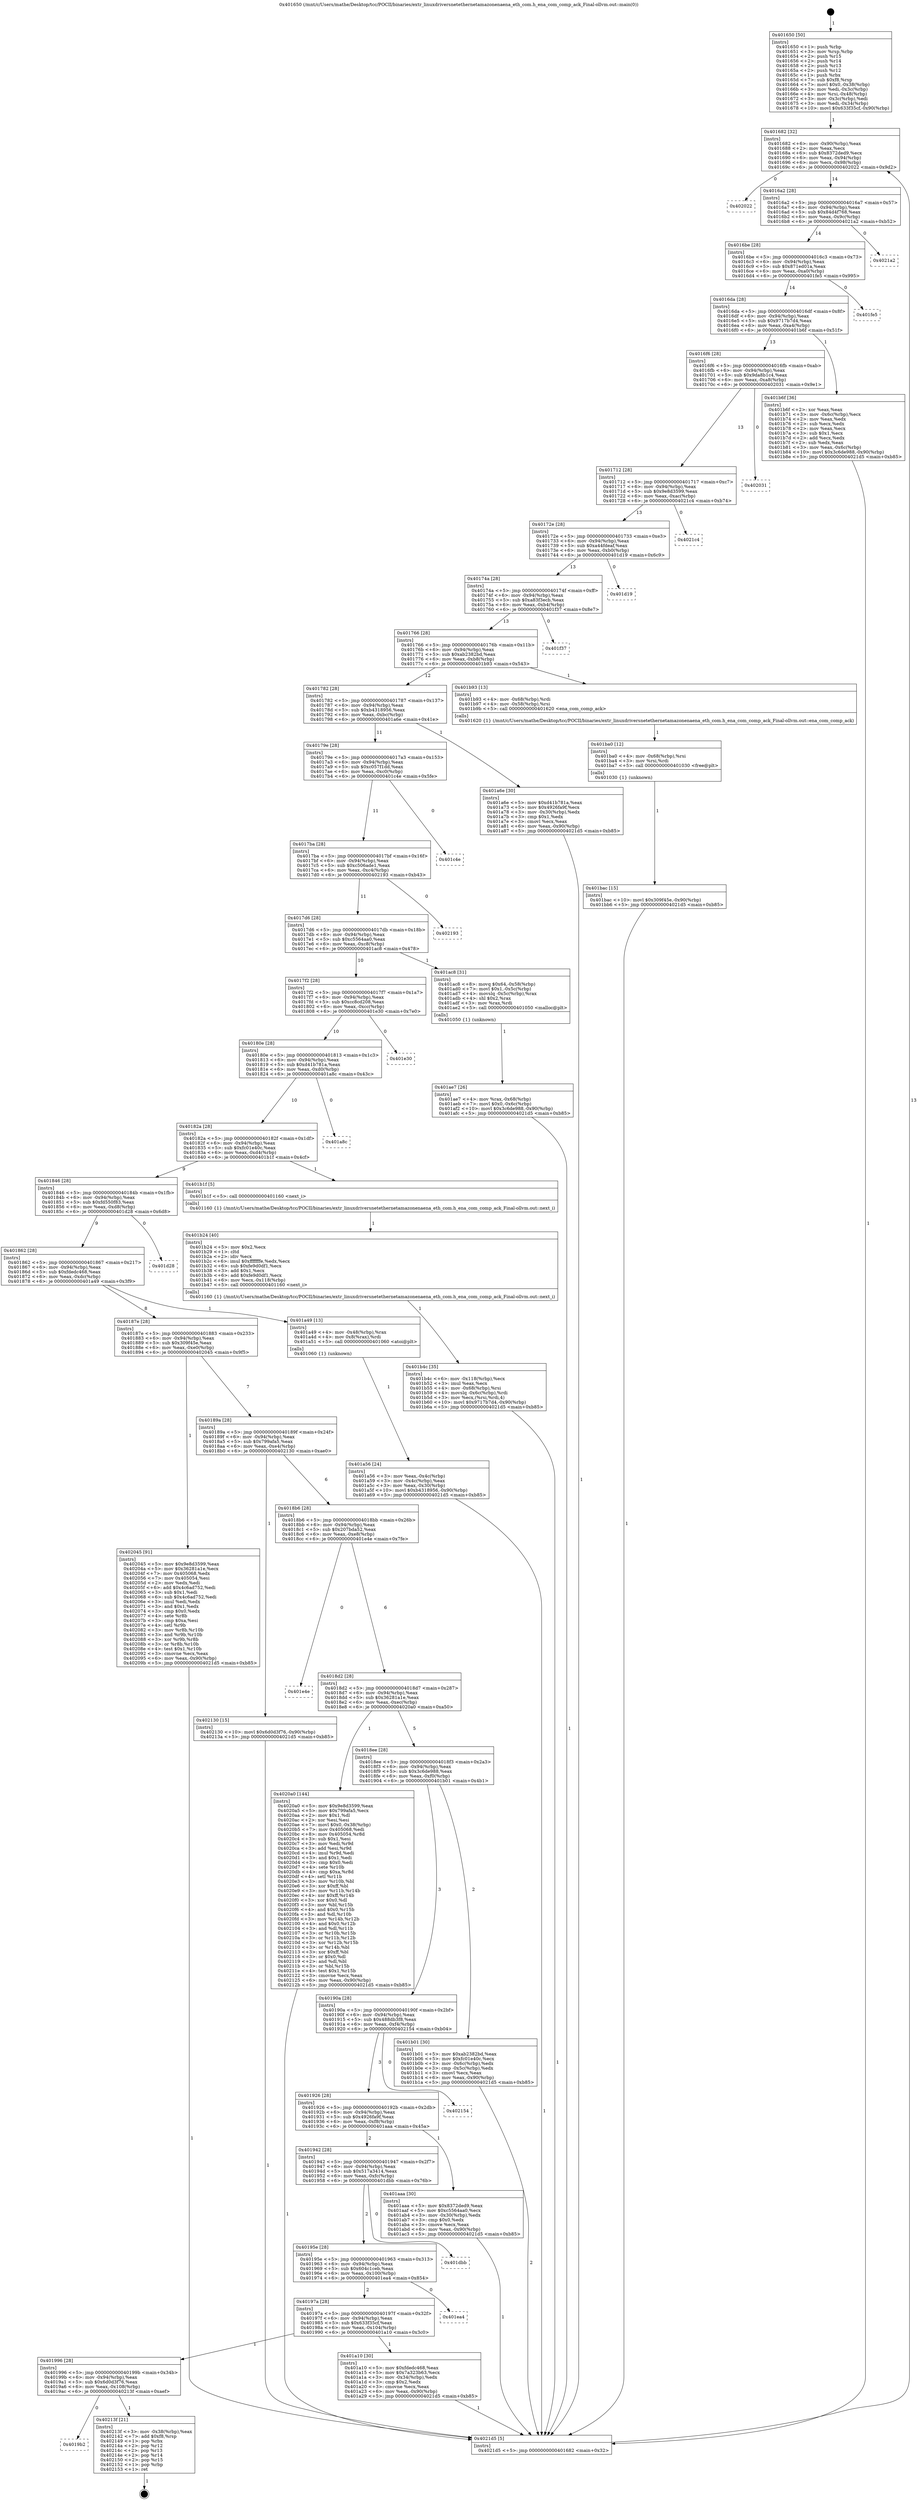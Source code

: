digraph "0x401650" {
  label = "0x401650 (/mnt/c/Users/mathe/Desktop/tcc/POCII/binaries/extr_linuxdriversnetethernetamazonenaena_eth_com.h_ena_com_comp_ack_Final-ollvm.out::main(0))"
  labelloc = "t"
  node[shape=record]

  Entry [label="",width=0.3,height=0.3,shape=circle,fillcolor=black,style=filled]
  "0x401682" [label="{
     0x401682 [32]\l
     | [instrs]\l
     &nbsp;&nbsp;0x401682 \<+6\>: mov -0x90(%rbp),%eax\l
     &nbsp;&nbsp;0x401688 \<+2\>: mov %eax,%ecx\l
     &nbsp;&nbsp;0x40168a \<+6\>: sub $0x8372ded9,%ecx\l
     &nbsp;&nbsp;0x401690 \<+6\>: mov %eax,-0x94(%rbp)\l
     &nbsp;&nbsp;0x401696 \<+6\>: mov %ecx,-0x98(%rbp)\l
     &nbsp;&nbsp;0x40169c \<+6\>: je 0000000000402022 \<main+0x9d2\>\l
  }"]
  "0x402022" [label="{
     0x402022\l
  }", style=dashed]
  "0x4016a2" [label="{
     0x4016a2 [28]\l
     | [instrs]\l
     &nbsp;&nbsp;0x4016a2 \<+5\>: jmp 00000000004016a7 \<main+0x57\>\l
     &nbsp;&nbsp;0x4016a7 \<+6\>: mov -0x94(%rbp),%eax\l
     &nbsp;&nbsp;0x4016ad \<+5\>: sub $0x84d4f768,%eax\l
     &nbsp;&nbsp;0x4016b2 \<+6\>: mov %eax,-0x9c(%rbp)\l
     &nbsp;&nbsp;0x4016b8 \<+6\>: je 00000000004021a2 \<main+0xb52\>\l
  }"]
  Exit [label="",width=0.3,height=0.3,shape=circle,fillcolor=black,style=filled,peripheries=2]
  "0x4021a2" [label="{
     0x4021a2\l
  }", style=dashed]
  "0x4016be" [label="{
     0x4016be [28]\l
     | [instrs]\l
     &nbsp;&nbsp;0x4016be \<+5\>: jmp 00000000004016c3 \<main+0x73\>\l
     &nbsp;&nbsp;0x4016c3 \<+6\>: mov -0x94(%rbp),%eax\l
     &nbsp;&nbsp;0x4016c9 \<+5\>: sub $0x871ed01a,%eax\l
     &nbsp;&nbsp;0x4016ce \<+6\>: mov %eax,-0xa0(%rbp)\l
     &nbsp;&nbsp;0x4016d4 \<+6\>: je 0000000000401fe5 \<main+0x995\>\l
  }"]
  "0x4019b2" [label="{
     0x4019b2\l
  }", style=dashed]
  "0x401fe5" [label="{
     0x401fe5\l
  }", style=dashed]
  "0x4016da" [label="{
     0x4016da [28]\l
     | [instrs]\l
     &nbsp;&nbsp;0x4016da \<+5\>: jmp 00000000004016df \<main+0x8f\>\l
     &nbsp;&nbsp;0x4016df \<+6\>: mov -0x94(%rbp),%eax\l
     &nbsp;&nbsp;0x4016e5 \<+5\>: sub $0x9717b7d4,%eax\l
     &nbsp;&nbsp;0x4016ea \<+6\>: mov %eax,-0xa4(%rbp)\l
     &nbsp;&nbsp;0x4016f0 \<+6\>: je 0000000000401b6f \<main+0x51f\>\l
  }"]
  "0x40213f" [label="{
     0x40213f [21]\l
     | [instrs]\l
     &nbsp;&nbsp;0x40213f \<+3\>: mov -0x38(%rbp),%eax\l
     &nbsp;&nbsp;0x402142 \<+7\>: add $0xf8,%rsp\l
     &nbsp;&nbsp;0x402149 \<+1\>: pop %rbx\l
     &nbsp;&nbsp;0x40214a \<+2\>: pop %r12\l
     &nbsp;&nbsp;0x40214c \<+2\>: pop %r13\l
     &nbsp;&nbsp;0x40214e \<+2\>: pop %r14\l
     &nbsp;&nbsp;0x402150 \<+2\>: pop %r15\l
     &nbsp;&nbsp;0x402152 \<+1\>: pop %rbp\l
     &nbsp;&nbsp;0x402153 \<+1\>: ret\l
  }"]
  "0x401b6f" [label="{
     0x401b6f [36]\l
     | [instrs]\l
     &nbsp;&nbsp;0x401b6f \<+2\>: xor %eax,%eax\l
     &nbsp;&nbsp;0x401b71 \<+3\>: mov -0x6c(%rbp),%ecx\l
     &nbsp;&nbsp;0x401b74 \<+2\>: mov %eax,%edx\l
     &nbsp;&nbsp;0x401b76 \<+2\>: sub %ecx,%edx\l
     &nbsp;&nbsp;0x401b78 \<+2\>: mov %eax,%ecx\l
     &nbsp;&nbsp;0x401b7a \<+3\>: sub $0x1,%ecx\l
     &nbsp;&nbsp;0x401b7d \<+2\>: add %ecx,%edx\l
     &nbsp;&nbsp;0x401b7f \<+2\>: sub %edx,%eax\l
     &nbsp;&nbsp;0x401b81 \<+3\>: mov %eax,-0x6c(%rbp)\l
     &nbsp;&nbsp;0x401b84 \<+10\>: movl $0x3c6de988,-0x90(%rbp)\l
     &nbsp;&nbsp;0x401b8e \<+5\>: jmp 00000000004021d5 \<main+0xb85\>\l
  }"]
  "0x4016f6" [label="{
     0x4016f6 [28]\l
     | [instrs]\l
     &nbsp;&nbsp;0x4016f6 \<+5\>: jmp 00000000004016fb \<main+0xab\>\l
     &nbsp;&nbsp;0x4016fb \<+6\>: mov -0x94(%rbp),%eax\l
     &nbsp;&nbsp;0x401701 \<+5\>: sub $0x9da8b1c4,%eax\l
     &nbsp;&nbsp;0x401706 \<+6\>: mov %eax,-0xa8(%rbp)\l
     &nbsp;&nbsp;0x40170c \<+6\>: je 0000000000402031 \<main+0x9e1\>\l
  }"]
  "0x401bac" [label="{
     0x401bac [15]\l
     | [instrs]\l
     &nbsp;&nbsp;0x401bac \<+10\>: movl $0x309f45e,-0x90(%rbp)\l
     &nbsp;&nbsp;0x401bb6 \<+5\>: jmp 00000000004021d5 \<main+0xb85\>\l
  }"]
  "0x402031" [label="{
     0x402031\l
  }", style=dashed]
  "0x401712" [label="{
     0x401712 [28]\l
     | [instrs]\l
     &nbsp;&nbsp;0x401712 \<+5\>: jmp 0000000000401717 \<main+0xc7\>\l
     &nbsp;&nbsp;0x401717 \<+6\>: mov -0x94(%rbp),%eax\l
     &nbsp;&nbsp;0x40171d \<+5\>: sub $0x9e8d3599,%eax\l
     &nbsp;&nbsp;0x401722 \<+6\>: mov %eax,-0xac(%rbp)\l
     &nbsp;&nbsp;0x401728 \<+6\>: je 00000000004021c4 \<main+0xb74\>\l
  }"]
  "0x401ba0" [label="{
     0x401ba0 [12]\l
     | [instrs]\l
     &nbsp;&nbsp;0x401ba0 \<+4\>: mov -0x68(%rbp),%rsi\l
     &nbsp;&nbsp;0x401ba4 \<+3\>: mov %rsi,%rdi\l
     &nbsp;&nbsp;0x401ba7 \<+5\>: call 0000000000401030 \<free@plt\>\l
     | [calls]\l
     &nbsp;&nbsp;0x401030 \{1\} (unknown)\l
  }"]
  "0x4021c4" [label="{
     0x4021c4\l
  }", style=dashed]
  "0x40172e" [label="{
     0x40172e [28]\l
     | [instrs]\l
     &nbsp;&nbsp;0x40172e \<+5\>: jmp 0000000000401733 \<main+0xe3\>\l
     &nbsp;&nbsp;0x401733 \<+6\>: mov -0x94(%rbp),%eax\l
     &nbsp;&nbsp;0x401739 \<+5\>: sub $0xa44fdeaf,%eax\l
     &nbsp;&nbsp;0x40173e \<+6\>: mov %eax,-0xb0(%rbp)\l
     &nbsp;&nbsp;0x401744 \<+6\>: je 0000000000401d19 \<main+0x6c9\>\l
  }"]
  "0x401b4c" [label="{
     0x401b4c [35]\l
     | [instrs]\l
     &nbsp;&nbsp;0x401b4c \<+6\>: mov -0x118(%rbp),%ecx\l
     &nbsp;&nbsp;0x401b52 \<+3\>: imul %eax,%ecx\l
     &nbsp;&nbsp;0x401b55 \<+4\>: mov -0x68(%rbp),%rsi\l
     &nbsp;&nbsp;0x401b59 \<+4\>: movslq -0x6c(%rbp),%rdi\l
     &nbsp;&nbsp;0x401b5d \<+3\>: mov %ecx,(%rsi,%rdi,4)\l
     &nbsp;&nbsp;0x401b60 \<+10\>: movl $0x9717b7d4,-0x90(%rbp)\l
     &nbsp;&nbsp;0x401b6a \<+5\>: jmp 00000000004021d5 \<main+0xb85\>\l
  }"]
  "0x401d19" [label="{
     0x401d19\l
  }", style=dashed]
  "0x40174a" [label="{
     0x40174a [28]\l
     | [instrs]\l
     &nbsp;&nbsp;0x40174a \<+5\>: jmp 000000000040174f \<main+0xff\>\l
     &nbsp;&nbsp;0x40174f \<+6\>: mov -0x94(%rbp),%eax\l
     &nbsp;&nbsp;0x401755 \<+5\>: sub $0xa83f3ecb,%eax\l
     &nbsp;&nbsp;0x40175a \<+6\>: mov %eax,-0xb4(%rbp)\l
     &nbsp;&nbsp;0x401760 \<+6\>: je 0000000000401f37 \<main+0x8e7\>\l
  }"]
  "0x401b24" [label="{
     0x401b24 [40]\l
     | [instrs]\l
     &nbsp;&nbsp;0x401b24 \<+5\>: mov $0x2,%ecx\l
     &nbsp;&nbsp;0x401b29 \<+1\>: cltd\l
     &nbsp;&nbsp;0x401b2a \<+2\>: idiv %ecx\l
     &nbsp;&nbsp;0x401b2c \<+6\>: imul $0xfffffffe,%edx,%ecx\l
     &nbsp;&nbsp;0x401b32 \<+6\>: sub $0xfe9d0df1,%ecx\l
     &nbsp;&nbsp;0x401b38 \<+3\>: add $0x1,%ecx\l
     &nbsp;&nbsp;0x401b3b \<+6\>: add $0xfe9d0df1,%ecx\l
     &nbsp;&nbsp;0x401b41 \<+6\>: mov %ecx,-0x118(%rbp)\l
     &nbsp;&nbsp;0x401b47 \<+5\>: call 0000000000401160 \<next_i\>\l
     | [calls]\l
     &nbsp;&nbsp;0x401160 \{1\} (/mnt/c/Users/mathe/Desktop/tcc/POCII/binaries/extr_linuxdriversnetethernetamazonenaena_eth_com.h_ena_com_comp_ack_Final-ollvm.out::next_i)\l
  }"]
  "0x401f37" [label="{
     0x401f37\l
  }", style=dashed]
  "0x401766" [label="{
     0x401766 [28]\l
     | [instrs]\l
     &nbsp;&nbsp;0x401766 \<+5\>: jmp 000000000040176b \<main+0x11b\>\l
     &nbsp;&nbsp;0x40176b \<+6\>: mov -0x94(%rbp),%eax\l
     &nbsp;&nbsp;0x401771 \<+5\>: sub $0xab2382bd,%eax\l
     &nbsp;&nbsp;0x401776 \<+6\>: mov %eax,-0xb8(%rbp)\l
     &nbsp;&nbsp;0x40177c \<+6\>: je 0000000000401b93 \<main+0x543\>\l
  }"]
  "0x401ae7" [label="{
     0x401ae7 [26]\l
     | [instrs]\l
     &nbsp;&nbsp;0x401ae7 \<+4\>: mov %rax,-0x68(%rbp)\l
     &nbsp;&nbsp;0x401aeb \<+7\>: movl $0x0,-0x6c(%rbp)\l
     &nbsp;&nbsp;0x401af2 \<+10\>: movl $0x3c6de988,-0x90(%rbp)\l
     &nbsp;&nbsp;0x401afc \<+5\>: jmp 00000000004021d5 \<main+0xb85\>\l
  }"]
  "0x401b93" [label="{
     0x401b93 [13]\l
     | [instrs]\l
     &nbsp;&nbsp;0x401b93 \<+4\>: mov -0x68(%rbp),%rdi\l
     &nbsp;&nbsp;0x401b97 \<+4\>: mov -0x58(%rbp),%rsi\l
     &nbsp;&nbsp;0x401b9b \<+5\>: call 0000000000401620 \<ena_com_comp_ack\>\l
     | [calls]\l
     &nbsp;&nbsp;0x401620 \{1\} (/mnt/c/Users/mathe/Desktop/tcc/POCII/binaries/extr_linuxdriversnetethernetamazonenaena_eth_com.h_ena_com_comp_ack_Final-ollvm.out::ena_com_comp_ack)\l
  }"]
  "0x401782" [label="{
     0x401782 [28]\l
     | [instrs]\l
     &nbsp;&nbsp;0x401782 \<+5\>: jmp 0000000000401787 \<main+0x137\>\l
     &nbsp;&nbsp;0x401787 \<+6\>: mov -0x94(%rbp),%eax\l
     &nbsp;&nbsp;0x40178d \<+5\>: sub $0xb4318956,%eax\l
     &nbsp;&nbsp;0x401792 \<+6\>: mov %eax,-0xbc(%rbp)\l
     &nbsp;&nbsp;0x401798 \<+6\>: je 0000000000401a6e \<main+0x41e\>\l
  }"]
  "0x401a56" [label="{
     0x401a56 [24]\l
     | [instrs]\l
     &nbsp;&nbsp;0x401a56 \<+3\>: mov %eax,-0x4c(%rbp)\l
     &nbsp;&nbsp;0x401a59 \<+3\>: mov -0x4c(%rbp),%eax\l
     &nbsp;&nbsp;0x401a5c \<+3\>: mov %eax,-0x30(%rbp)\l
     &nbsp;&nbsp;0x401a5f \<+10\>: movl $0xb4318956,-0x90(%rbp)\l
     &nbsp;&nbsp;0x401a69 \<+5\>: jmp 00000000004021d5 \<main+0xb85\>\l
  }"]
  "0x401a6e" [label="{
     0x401a6e [30]\l
     | [instrs]\l
     &nbsp;&nbsp;0x401a6e \<+5\>: mov $0xd41b781a,%eax\l
     &nbsp;&nbsp;0x401a73 \<+5\>: mov $0x4926fa9f,%ecx\l
     &nbsp;&nbsp;0x401a78 \<+3\>: mov -0x30(%rbp),%edx\l
     &nbsp;&nbsp;0x401a7b \<+3\>: cmp $0x1,%edx\l
     &nbsp;&nbsp;0x401a7e \<+3\>: cmovl %ecx,%eax\l
     &nbsp;&nbsp;0x401a81 \<+6\>: mov %eax,-0x90(%rbp)\l
     &nbsp;&nbsp;0x401a87 \<+5\>: jmp 00000000004021d5 \<main+0xb85\>\l
  }"]
  "0x40179e" [label="{
     0x40179e [28]\l
     | [instrs]\l
     &nbsp;&nbsp;0x40179e \<+5\>: jmp 00000000004017a3 \<main+0x153\>\l
     &nbsp;&nbsp;0x4017a3 \<+6\>: mov -0x94(%rbp),%eax\l
     &nbsp;&nbsp;0x4017a9 \<+5\>: sub $0xc057f1dd,%eax\l
     &nbsp;&nbsp;0x4017ae \<+6\>: mov %eax,-0xc0(%rbp)\l
     &nbsp;&nbsp;0x4017b4 \<+6\>: je 0000000000401c4e \<main+0x5fe\>\l
  }"]
  "0x401650" [label="{
     0x401650 [50]\l
     | [instrs]\l
     &nbsp;&nbsp;0x401650 \<+1\>: push %rbp\l
     &nbsp;&nbsp;0x401651 \<+3\>: mov %rsp,%rbp\l
     &nbsp;&nbsp;0x401654 \<+2\>: push %r15\l
     &nbsp;&nbsp;0x401656 \<+2\>: push %r14\l
     &nbsp;&nbsp;0x401658 \<+2\>: push %r13\l
     &nbsp;&nbsp;0x40165a \<+2\>: push %r12\l
     &nbsp;&nbsp;0x40165c \<+1\>: push %rbx\l
     &nbsp;&nbsp;0x40165d \<+7\>: sub $0xf8,%rsp\l
     &nbsp;&nbsp;0x401664 \<+7\>: movl $0x0,-0x38(%rbp)\l
     &nbsp;&nbsp;0x40166b \<+3\>: mov %edi,-0x3c(%rbp)\l
     &nbsp;&nbsp;0x40166e \<+4\>: mov %rsi,-0x48(%rbp)\l
     &nbsp;&nbsp;0x401672 \<+3\>: mov -0x3c(%rbp),%edi\l
     &nbsp;&nbsp;0x401675 \<+3\>: mov %edi,-0x34(%rbp)\l
     &nbsp;&nbsp;0x401678 \<+10\>: movl $0x633f35cf,-0x90(%rbp)\l
  }"]
  "0x401c4e" [label="{
     0x401c4e\l
  }", style=dashed]
  "0x4017ba" [label="{
     0x4017ba [28]\l
     | [instrs]\l
     &nbsp;&nbsp;0x4017ba \<+5\>: jmp 00000000004017bf \<main+0x16f\>\l
     &nbsp;&nbsp;0x4017bf \<+6\>: mov -0x94(%rbp),%eax\l
     &nbsp;&nbsp;0x4017c5 \<+5\>: sub $0xc506ade1,%eax\l
     &nbsp;&nbsp;0x4017ca \<+6\>: mov %eax,-0xc4(%rbp)\l
     &nbsp;&nbsp;0x4017d0 \<+6\>: je 0000000000402193 \<main+0xb43\>\l
  }"]
  "0x4021d5" [label="{
     0x4021d5 [5]\l
     | [instrs]\l
     &nbsp;&nbsp;0x4021d5 \<+5\>: jmp 0000000000401682 \<main+0x32\>\l
  }"]
  "0x402193" [label="{
     0x402193\l
  }", style=dashed]
  "0x4017d6" [label="{
     0x4017d6 [28]\l
     | [instrs]\l
     &nbsp;&nbsp;0x4017d6 \<+5\>: jmp 00000000004017db \<main+0x18b\>\l
     &nbsp;&nbsp;0x4017db \<+6\>: mov -0x94(%rbp),%eax\l
     &nbsp;&nbsp;0x4017e1 \<+5\>: sub $0xc5564aa0,%eax\l
     &nbsp;&nbsp;0x4017e6 \<+6\>: mov %eax,-0xc8(%rbp)\l
     &nbsp;&nbsp;0x4017ec \<+6\>: je 0000000000401ac8 \<main+0x478\>\l
  }"]
  "0x401996" [label="{
     0x401996 [28]\l
     | [instrs]\l
     &nbsp;&nbsp;0x401996 \<+5\>: jmp 000000000040199b \<main+0x34b\>\l
     &nbsp;&nbsp;0x40199b \<+6\>: mov -0x94(%rbp),%eax\l
     &nbsp;&nbsp;0x4019a1 \<+5\>: sub $0x6d0d3f76,%eax\l
     &nbsp;&nbsp;0x4019a6 \<+6\>: mov %eax,-0x108(%rbp)\l
     &nbsp;&nbsp;0x4019ac \<+6\>: je 000000000040213f \<main+0xaef\>\l
  }"]
  "0x401ac8" [label="{
     0x401ac8 [31]\l
     | [instrs]\l
     &nbsp;&nbsp;0x401ac8 \<+8\>: movq $0x64,-0x58(%rbp)\l
     &nbsp;&nbsp;0x401ad0 \<+7\>: movl $0x1,-0x5c(%rbp)\l
     &nbsp;&nbsp;0x401ad7 \<+4\>: movslq -0x5c(%rbp),%rax\l
     &nbsp;&nbsp;0x401adb \<+4\>: shl $0x2,%rax\l
     &nbsp;&nbsp;0x401adf \<+3\>: mov %rax,%rdi\l
     &nbsp;&nbsp;0x401ae2 \<+5\>: call 0000000000401050 \<malloc@plt\>\l
     | [calls]\l
     &nbsp;&nbsp;0x401050 \{1\} (unknown)\l
  }"]
  "0x4017f2" [label="{
     0x4017f2 [28]\l
     | [instrs]\l
     &nbsp;&nbsp;0x4017f2 \<+5\>: jmp 00000000004017f7 \<main+0x1a7\>\l
     &nbsp;&nbsp;0x4017f7 \<+6\>: mov -0x94(%rbp),%eax\l
     &nbsp;&nbsp;0x4017fd \<+5\>: sub $0xcc8cd208,%eax\l
     &nbsp;&nbsp;0x401802 \<+6\>: mov %eax,-0xcc(%rbp)\l
     &nbsp;&nbsp;0x401808 \<+6\>: je 0000000000401e30 \<main+0x7e0\>\l
  }"]
  "0x401a10" [label="{
     0x401a10 [30]\l
     | [instrs]\l
     &nbsp;&nbsp;0x401a10 \<+5\>: mov $0xfdedc468,%eax\l
     &nbsp;&nbsp;0x401a15 \<+5\>: mov $0x7a323b63,%ecx\l
     &nbsp;&nbsp;0x401a1a \<+3\>: mov -0x34(%rbp),%edx\l
     &nbsp;&nbsp;0x401a1d \<+3\>: cmp $0x2,%edx\l
     &nbsp;&nbsp;0x401a20 \<+3\>: cmovne %ecx,%eax\l
     &nbsp;&nbsp;0x401a23 \<+6\>: mov %eax,-0x90(%rbp)\l
     &nbsp;&nbsp;0x401a29 \<+5\>: jmp 00000000004021d5 \<main+0xb85\>\l
  }"]
  "0x401e30" [label="{
     0x401e30\l
  }", style=dashed]
  "0x40180e" [label="{
     0x40180e [28]\l
     | [instrs]\l
     &nbsp;&nbsp;0x40180e \<+5\>: jmp 0000000000401813 \<main+0x1c3\>\l
     &nbsp;&nbsp;0x401813 \<+6\>: mov -0x94(%rbp),%eax\l
     &nbsp;&nbsp;0x401819 \<+5\>: sub $0xd41b781a,%eax\l
     &nbsp;&nbsp;0x40181e \<+6\>: mov %eax,-0xd0(%rbp)\l
     &nbsp;&nbsp;0x401824 \<+6\>: je 0000000000401a8c \<main+0x43c\>\l
  }"]
  "0x40197a" [label="{
     0x40197a [28]\l
     | [instrs]\l
     &nbsp;&nbsp;0x40197a \<+5\>: jmp 000000000040197f \<main+0x32f\>\l
     &nbsp;&nbsp;0x40197f \<+6\>: mov -0x94(%rbp),%eax\l
     &nbsp;&nbsp;0x401985 \<+5\>: sub $0x633f35cf,%eax\l
     &nbsp;&nbsp;0x40198a \<+6\>: mov %eax,-0x104(%rbp)\l
     &nbsp;&nbsp;0x401990 \<+6\>: je 0000000000401a10 \<main+0x3c0\>\l
  }"]
  "0x401a8c" [label="{
     0x401a8c\l
  }", style=dashed]
  "0x40182a" [label="{
     0x40182a [28]\l
     | [instrs]\l
     &nbsp;&nbsp;0x40182a \<+5\>: jmp 000000000040182f \<main+0x1df\>\l
     &nbsp;&nbsp;0x40182f \<+6\>: mov -0x94(%rbp),%eax\l
     &nbsp;&nbsp;0x401835 \<+5\>: sub $0xfc01e40c,%eax\l
     &nbsp;&nbsp;0x40183a \<+6\>: mov %eax,-0xd4(%rbp)\l
     &nbsp;&nbsp;0x401840 \<+6\>: je 0000000000401b1f \<main+0x4cf\>\l
  }"]
  "0x401ea4" [label="{
     0x401ea4\l
  }", style=dashed]
  "0x401b1f" [label="{
     0x401b1f [5]\l
     | [instrs]\l
     &nbsp;&nbsp;0x401b1f \<+5\>: call 0000000000401160 \<next_i\>\l
     | [calls]\l
     &nbsp;&nbsp;0x401160 \{1\} (/mnt/c/Users/mathe/Desktop/tcc/POCII/binaries/extr_linuxdriversnetethernetamazonenaena_eth_com.h_ena_com_comp_ack_Final-ollvm.out::next_i)\l
  }"]
  "0x401846" [label="{
     0x401846 [28]\l
     | [instrs]\l
     &nbsp;&nbsp;0x401846 \<+5\>: jmp 000000000040184b \<main+0x1fb\>\l
     &nbsp;&nbsp;0x40184b \<+6\>: mov -0x94(%rbp),%eax\l
     &nbsp;&nbsp;0x401851 \<+5\>: sub $0xfd550f83,%eax\l
     &nbsp;&nbsp;0x401856 \<+6\>: mov %eax,-0xd8(%rbp)\l
     &nbsp;&nbsp;0x40185c \<+6\>: je 0000000000401d28 \<main+0x6d8\>\l
  }"]
  "0x40195e" [label="{
     0x40195e [28]\l
     | [instrs]\l
     &nbsp;&nbsp;0x40195e \<+5\>: jmp 0000000000401963 \<main+0x313\>\l
     &nbsp;&nbsp;0x401963 \<+6\>: mov -0x94(%rbp),%eax\l
     &nbsp;&nbsp;0x401969 \<+5\>: sub $0x604c1ceb,%eax\l
     &nbsp;&nbsp;0x40196e \<+6\>: mov %eax,-0x100(%rbp)\l
     &nbsp;&nbsp;0x401974 \<+6\>: je 0000000000401ea4 \<main+0x854\>\l
  }"]
  "0x401d28" [label="{
     0x401d28\l
  }", style=dashed]
  "0x401862" [label="{
     0x401862 [28]\l
     | [instrs]\l
     &nbsp;&nbsp;0x401862 \<+5\>: jmp 0000000000401867 \<main+0x217\>\l
     &nbsp;&nbsp;0x401867 \<+6\>: mov -0x94(%rbp),%eax\l
     &nbsp;&nbsp;0x40186d \<+5\>: sub $0xfdedc468,%eax\l
     &nbsp;&nbsp;0x401872 \<+6\>: mov %eax,-0xdc(%rbp)\l
     &nbsp;&nbsp;0x401878 \<+6\>: je 0000000000401a49 \<main+0x3f9\>\l
  }"]
  "0x401dbb" [label="{
     0x401dbb\l
  }", style=dashed]
  "0x401a49" [label="{
     0x401a49 [13]\l
     | [instrs]\l
     &nbsp;&nbsp;0x401a49 \<+4\>: mov -0x48(%rbp),%rax\l
     &nbsp;&nbsp;0x401a4d \<+4\>: mov 0x8(%rax),%rdi\l
     &nbsp;&nbsp;0x401a51 \<+5\>: call 0000000000401060 \<atoi@plt\>\l
     | [calls]\l
     &nbsp;&nbsp;0x401060 \{1\} (unknown)\l
  }"]
  "0x40187e" [label="{
     0x40187e [28]\l
     | [instrs]\l
     &nbsp;&nbsp;0x40187e \<+5\>: jmp 0000000000401883 \<main+0x233\>\l
     &nbsp;&nbsp;0x401883 \<+6\>: mov -0x94(%rbp),%eax\l
     &nbsp;&nbsp;0x401889 \<+5\>: sub $0x309f45e,%eax\l
     &nbsp;&nbsp;0x40188e \<+6\>: mov %eax,-0xe0(%rbp)\l
     &nbsp;&nbsp;0x401894 \<+6\>: je 0000000000402045 \<main+0x9f5\>\l
  }"]
  "0x401942" [label="{
     0x401942 [28]\l
     | [instrs]\l
     &nbsp;&nbsp;0x401942 \<+5\>: jmp 0000000000401947 \<main+0x2f7\>\l
     &nbsp;&nbsp;0x401947 \<+6\>: mov -0x94(%rbp),%eax\l
     &nbsp;&nbsp;0x40194d \<+5\>: sub $0x517a3414,%eax\l
     &nbsp;&nbsp;0x401952 \<+6\>: mov %eax,-0xfc(%rbp)\l
     &nbsp;&nbsp;0x401958 \<+6\>: je 0000000000401dbb \<main+0x76b\>\l
  }"]
  "0x402045" [label="{
     0x402045 [91]\l
     | [instrs]\l
     &nbsp;&nbsp;0x402045 \<+5\>: mov $0x9e8d3599,%eax\l
     &nbsp;&nbsp;0x40204a \<+5\>: mov $0x36281a1e,%ecx\l
     &nbsp;&nbsp;0x40204f \<+7\>: mov 0x405068,%edx\l
     &nbsp;&nbsp;0x402056 \<+7\>: mov 0x405054,%esi\l
     &nbsp;&nbsp;0x40205d \<+2\>: mov %edx,%edi\l
     &nbsp;&nbsp;0x40205f \<+6\>: add $0x4c6ad752,%edi\l
     &nbsp;&nbsp;0x402065 \<+3\>: sub $0x1,%edi\l
     &nbsp;&nbsp;0x402068 \<+6\>: sub $0x4c6ad752,%edi\l
     &nbsp;&nbsp;0x40206e \<+3\>: imul %edi,%edx\l
     &nbsp;&nbsp;0x402071 \<+3\>: and $0x1,%edx\l
     &nbsp;&nbsp;0x402074 \<+3\>: cmp $0x0,%edx\l
     &nbsp;&nbsp;0x402077 \<+4\>: sete %r8b\l
     &nbsp;&nbsp;0x40207b \<+3\>: cmp $0xa,%esi\l
     &nbsp;&nbsp;0x40207e \<+4\>: setl %r9b\l
     &nbsp;&nbsp;0x402082 \<+3\>: mov %r8b,%r10b\l
     &nbsp;&nbsp;0x402085 \<+3\>: and %r9b,%r10b\l
     &nbsp;&nbsp;0x402088 \<+3\>: xor %r9b,%r8b\l
     &nbsp;&nbsp;0x40208b \<+3\>: or %r8b,%r10b\l
     &nbsp;&nbsp;0x40208e \<+4\>: test $0x1,%r10b\l
     &nbsp;&nbsp;0x402092 \<+3\>: cmovne %ecx,%eax\l
     &nbsp;&nbsp;0x402095 \<+6\>: mov %eax,-0x90(%rbp)\l
     &nbsp;&nbsp;0x40209b \<+5\>: jmp 00000000004021d5 \<main+0xb85\>\l
  }"]
  "0x40189a" [label="{
     0x40189a [28]\l
     | [instrs]\l
     &nbsp;&nbsp;0x40189a \<+5\>: jmp 000000000040189f \<main+0x24f\>\l
     &nbsp;&nbsp;0x40189f \<+6\>: mov -0x94(%rbp),%eax\l
     &nbsp;&nbsp;0x4018a5 \<+5\>: sub $0x799afa5,%eax\l
     &nbsp;&nbsp;0x4018aa \<+6\>: mov %eax,-0xe4(%rbp)\l
     &nbsp;&nbsp;0x4018b0 \<+6\>: je 0000000000402130 \<main+0xae0\>\l
  }"]
  "0x401aaa" [label="{
     0x401aaa [30]\l
     | [instrs]\l
     &nbsp;&nbsp;0x401aaa \<+5\>: mov $0x8372ded9,%eax\l
     &nbsp;&nbsp;0x401aaf \<+5\>: mov $0xc5564aa0,%ecx\l
     &nbsp;&nbsp;0x401ab4 \<+3\>: mov -0x30(%rbp),%edx\l
     &nbsp;&nbsp;0x401ab7 \<+3\>: cmp $0x0,%edx\l
     &nbsp;&nbsp;0x401aba \<+3\>: cmove %ecx,%eax\l
     &nbsp;&nbsp;0x401abd \<+6\>: mov %eax,-0x90(%rbp)\l
     &nbsp;&nbsp;0x401ac3 \<+5\>: jmp 00000000004021d5 \<main+0xb85\>\l
  }"]
  "0x402130" [label="{
     0x402130 [15]\l
     | [instrs]\l
     &nbsp;&nbsp;0x402130 \<+10\>: movl $0x6d0d3f76,-0x90(%rbp)\l
     &nbsp;&nbsp;0x40213a \<+5\>: jmp 00000000004021d5 \<main+0xb85\>\l
  }"]
  "0x4018b6" [label="{
     0x4018b6 [28]\l
     | [instrs]\l
     &nbsp;&nbsp;0x4018b6 \<+5\>: jmp 00000000004018bb \<main+0x26b\>\l
     &nbsp;&nbsp;0x4018bb \<+6\>: mov -0x94(%rbp),%eax\l
     &nbsp;&nbsp;0x4018c1 \<+5\>: sub $0x207bda52,%eax\l
     &nbsp;&nbsp;0x4018c6 \<+6\>: mov %eax,-0xe8(%rbp)\l
     &nbsp;&nbsp;0x4018cc \<+6\>: je 0000000000401e4e \<main+0x7fe\>\l
  }"]
  "0x401926" [label="{
     0x401926 [28]\l
     | [instrs]\l
     &nbsp;&nbsp;0x401926 \<+5\>: jmp 000000000040192b \<main+0x2db\>\l
     &nbsp;&nbsp;0x40192b \<+6\>: mov -0x94(%rbp),%eax\l
     &nbsp;&nbsp;0x401931 \<+5\>: sub $0x4926fa9f,%eax\l
     &nbsp;&nbsp;0x401936 \<+6\>: mov %eax,-0xf8(%rbp)\l
     &nbsp;&nbsp;0x40193c \<+6\>: je 0000000000401aaa \<main+0x45a\>\l
  }"]
  "0x401e4e" [label="{
     0x401e4e\l
  }", style=dashed]
  "0x4018d2" [label="{
     0x4018d2 [28]\l
     | [instrs]\l
     &nbsp;&nbsp;0x4018d2 \<+5\>: jmp 00000000004018d7 \<main+0x287\>\l
     &nbsp;&nbsp;0x4018d7 \<+6\>: mov -0x94(%rbp),%eax\l
     &nbsp;&nbsp;0x4018dd \<+5\>: sub $0x36281a1e,%eax\l
     &nbsp;&nbsp;0x4018e2 \<+6\>: mov %eax,-0xec(%rbp)\l
     &nbsp;&nbsp;0x4018e8 \<+6\>: je 00000000004020a0 \<main+0xa50\>\l
  }"]
  "0x402154" [label="{
     0x402154\l
  }", style=dashed]
  "0x4020a0" [label="{
     0x4020a0 [144]\l
     | [instrs]\l
     &nbsp;&nbsp;0x4020a0 \<+5\>: mov $0x9e8d3599,%eax\l
     &nbsp;&nbsp;0x4020a5 \<+5\>: mov $0x799afa5,%ecx\l
     &nbsp;&nbsp;0x4020aa \<+2\>: mov $0x1,%dl\l
     &nbsp;&nbsp;0x4020ac \<+2\>: xor %esi,%esi\l
     &nbsp;&nbsp;0x4020ae \<+7\>: movl $0x0,-0x38(%rbp)\l
     &nbsp;&nbsp;0x4020b5 \<+7\>: mov 0x405068,%edi\l
     &nbsp;&nbsp;0x4020bc \<+8\>: mov 0x405054,%r8d\l
     &nbsp;&nbsp;0x4020c4 \<+3\>: sub $0x1,%esi\l
     &nbsp;&nbsp;0x4020c7 \<+3\>: mov %edi,%r9d\l
     &nbsp;&nbsp;0x4020ca \<+3\>: add %esi,%r9d\l
     &nbsp;&nbsp;0x4020cd \<+4\>: imul %r9d,%edi\l
     &nbsp;&nbsp;0x4020d1 \<+3\>: and $0x1,%edi\l
     &nbsp;&nbsp;0x4020d4 \<+3\>: cmp $0x0,%edi\l
     &nbsp;&nbsp;0x4020d7 \<+4\>: sete %r10b\l
     &nbsp;&nbsp;0x4020db \<+4\>: cmp $0xa,%r8d\l
     &nbsp;&nbsp;0x4020df \<+4\>: setl %r11b\l
     &nbsp;&nbsp;0x4020e3 \<+3\>: mov %r10b,%bl\l
     &nbsp;&nbsp;0x4020e6 \<+3\>: xor $0xff,%bl\l
     &nbsp;&nbsp;0x4020e9 \<+3\>: mov %r11b,%r14b\l
     &nbsp;&nbsp;0x4020ec \<+4\>: xor $0xff,%r14b\l
     &nbsp;&nbsp;0x4020f0 \<+3\>: xor $0x0,%dl\l
     &nbsp;&nbsp;0x4020f3 \<+3\>: mov %bl,%r15b\l
     &nbsp;&nbsp;0x4020f6 \<+4\>: and $0x0,%r15b\l
     &nbsp;&nbsp;0x4020fa \<+3\>: and %dl,%r10b\l
     &nbsp;&nbsp;0x4020fd \<+3\>: mov %r14b,%r12b\l
     &nbsp;&nbsp;0x402100 \<+4\>: and $0x0,%r12b\l
     &nbsp;&nbsp;0x402104 \<+3\>: and %dl,%r11b\l
     &nbsp;&nbsp;0x402107 \<+3\>: or %r10b,%r15b\l
     &nbsp;&nbsp;0x40210a \<+3\>: or %r11b,%r12b\l
     &nbsp;&nbsp;0x40210d \<+3\>: xor %r12b,%r15b\l
     &nbsp;&nbsp;0x402110 \<+3\>: or %r14b,%bl\l
     &nbsp;&nbsp;0x402113 \<+3\>: xor $0xff,%bl\l
     &nbsp;&nbsp;0x402116 \<+3\>: or $0x0,%dl\l
     &nbsp;&nbsp;0x402119 \<+2\>: and %dl,%bl\l
     &nbsp;&nbsp;0x40211b \<+3\>: or %bl,%r15b\l
     &nbsp;&nbsp;0x40211e \<+4\>: test $0x1,%r15b\l
     &nbsp;&nbsp;0x402122 \<+3\>: cmovne %ecx,%eax\l
     &nbsp;&nbsp;0x402125 \<+6\>: mov %eax,-0x90(%rbp)\l
     &nbsp;&nbsp;0x40212b \<+5\>: jmp 00000000004021d5 \<main+0xb85\>\l
  }"]
  "0x4018ee" [label="{
     0x4018ee [28]\l
     | [instrs]\l
     &nbsp;&nbsp;0x4018ee \<+5\>: jmp 00000000004018f3 \<main+0x2a3\>\l
     &nbsp;&nbsp;0x4018f3 \<+6\>: mov -0x94(%rbp),%eax\l
     &nbsp;&nbsp;0x4018f9 \<+5\>: sub $0x3c6de988,%eax\l
     &nbsp;&nbsp;0x4018fe \<+6\>: mov %eax,-0xf0(%rbp)\l
     &nbsp;&nbsp;0x401904 \<+6\>: je 0000000000401b01 \<main+0x4b1\>\l
  }"]
  "0x40190a" [label="{
     0x40190a [28]\l
     | [instrs]\l
     &nbsp;&nbsp;0x40190a \<+5\>: jmp 000000000040190f \<main+0x2bf\>\l
     &nbsp;&nbsp;0x40190f \<+6\>: mov -0x94(%rbp),%eax\l
     &nbsp;&nbsp;0x401915 \<+5\>: sub $0x488db3f8,%eax\l
     &nbsp;&nbsp;0x40191a \<+6\>: mov %eax,-0xf4(%rbp)\l
     &nbsp;&nbsp;0x401920 \<+6\>: je 0000000000402154 \<main+0xb04\>\l
  }"]
  "0x401b01" [label="{
     0x401b01 [30]\l
     | [instrs]\l
     &nbsp;&nbsp;0x401b01 \<+5\>: mov $0xab2382bd,%eax\l
     &nbsp;&nbsp;0x401b06 \<+5\>: mov $0xfc01e40c,%ecx\l
     &nbsp;&nbsp;0x401b0b \<+3\>: mov -0x6c(%rbp),%edx\l
     &nbsp;&nbsp;0x401b0e \<+3\>: cmp -0x5c(%rbp),%edx\l
     &nbsp;&nbsp;0x401b11 \<+3\>: cmovl %ecx,%eax\l
     &nbsp;&nbsp;0x401b14 \<+6\>: mov %eax,-0x90(%rbp)\l
     &nbsp;&nbsp;0x401b1a \<+5\>: jmp 00000000004021d5 \<main+0xb85\>\l
  }"]
  Entry -> "0x401650" [label=" 1"]
  "0x401682" -> "0x402022" [label=" 0"]
  "0x401682" -> "0x4016a2" [label=" 14"]
  "0x40213f" -> Exit [label=" 1"]
  "0x4016a2" -> "0x4021a2" [label=" 0"]
  "0x4016a2" -> "0x4016be" [label=" 14"]
  "0x401996" -> "0x4019b2" [label=" 0"]
  "0x4016be" -> "0x401fe5" [label=" 0"]
  "0x4016be" -> "0x4016da" [label=" 14"]
  "0x401996" -> "0x40213f" [label=" 1"]
  "0x4016da" -> "0x401b6f" [label=" 1"]
  "0x4016da" -> "0x4016f6" [label=" 13"]
  "0x402130" -> "0x4021d5" [label=" 1"]
  "0x4016f6" -> "0x402031" [label=" 0"]
  "0x4016f6" -> "0x401712" [label=" 13"]
  "0x4020a0" -> "0x4021d5" [label=" 1"]
  "0x401712" -> "0x4021c4" [label=" 0"]
  "0x401712" -> "0x40172e" [label=" 13"]
  "0x402045" -> "0x4021d5" [label=" 1"]
  "0x40172e" -> "0x401d19" [label=" 0"]
  "0x40172e" -> "0x40174a" [label=" 13"]
  "0x401bac" -> "0x4021d5" [label=" 1"]
  "0x40174a" -> "0x401f37" [label=" 0"]
  "0x40174a" -> "0x401766" [label=" 13"]
  "0x401ba0" -> "0x401bac" [label=" 1"]
  "0x401766" -> "0x401b93" [label=" 1"]
  "0x401766" -> "0x401782" [label=" 12"]
  "0x401b93" -> "0x401ba0" [label=" 1"]
  "0x401782" -> "0x401a6e" [label=" 1"]
  "0x401782" -> "0x40179e" [label=" 11"]
  "0x401b6f" -> "0x4021d5" [label=" 1"]
  "0x40179e" -> "0x401c4e" [label=" 0"]
  "0x40179e" -> "0x4017ba" [label=" 11"]
  "0x401b4c" -> "0x4021d5" [label=" 1"]
  "0x4017ba" -> "0x402193" [label=" 0"]
  "0x4017ba" -> "0x4017d6" [label=" 11"]
  "0x401b24" -> "0x401b4c" [label=" 1"]
  "0x4017d6" -> "0x401ac8" [label=" 1"]
  "0x4017d6" -> "0x4017f2" [label=" 10"]
  "0x401b1f" -> "0x401b24" [label=" 1"]
  "0x4017f2" -> "0x401e30" [label=" 0"]
  "0x4017f2" -> "0x40180e" [label=" 10"]
  "0x401b01" -> "0x4021d5" [label=" 2"]
  "0x40180e" -> "0x401a8c" [label=" 0"]
  "0x40180e" -> "0x40182a" [label=" 10"]
  "0x401ac8" -> "0x401ae7" [label=" 1"]
  "0x40182a" -> "0x401b1f" [label=" 1"]
  "0x40182a" -> "0x401846" [label=" 9"]
  "0x401aaa" -> "0x4021d5" [label=" 1"]
  "0x401846" -> "0x401d28" [label=" 0"]
  "0x401846" -> "0x401862" [label=" 9"]
  "0x401a56" -> "0x4021d5" [label=" 1"]
  "0x401862" -> "0x401a49" [label=" 1"]
  "0x401862" -> "0x40187e" [label=" 8"]
  "0x401a49" -> "0x401a56" [label=" 1"]
  "0x40187e" -> "0x402045" [label=" 1"]
  "0x40187e" -> "0x40189a" [label=" 7"]
  "0x401650" -> "0x401682" [label=" 1"]
  "0x40189a" -> "0x402130" [label=" 1"]
  "0x40189a" -> "0x4018b6" [label=" 6"]
  "0x401a10" -> "0x4021d5" [label=" 1"]
  "0x4018b6" -> "0x401e4e" [label=" 0"]
  "0x4018b6" -> "0x4018d2" [label=" 6"]
  "0x40197a" -> "0x401a10" [label=" 1"]
  "0x4018d2" -> "0x4020a0" [label=" 1"]
  "0x4018d2" -> "0x4018ee" [label=" 5"]
  "0x401ae7" -> "0x4021d5" [label=" 1"]
  "0x4018ee" -> "0x401b01" [label=" 2"]
  "0x4018ee" -> "0x40190a" [label=" 3"]
  "0x40195e" -> "0x40197a" [label=" 2"]
  "0x40190a" -> "0x402154" [label=" 0"]
  "0x40190a" -> "0x401926" [label=" 3"]
  "0x40197a" -> "0x401996" [label=" 1"]
  "0x401926" -> "0x401aaa" [label=" 1"]
  "0x401926" -> "0x401942" [label=" 2"]
  "0x4021d5" -> "0x401682" [label=" 13"]
  "0x401942" -> "0x401dbb" [label=" 0"]
  "0x401942" -> "0x40195e" [label=" 2"]
  "0x401a6e" -> "0x4021d5" [label=" 1"]
  "0x40195e" -> "0x401ea4" [label=" 0"]
}
